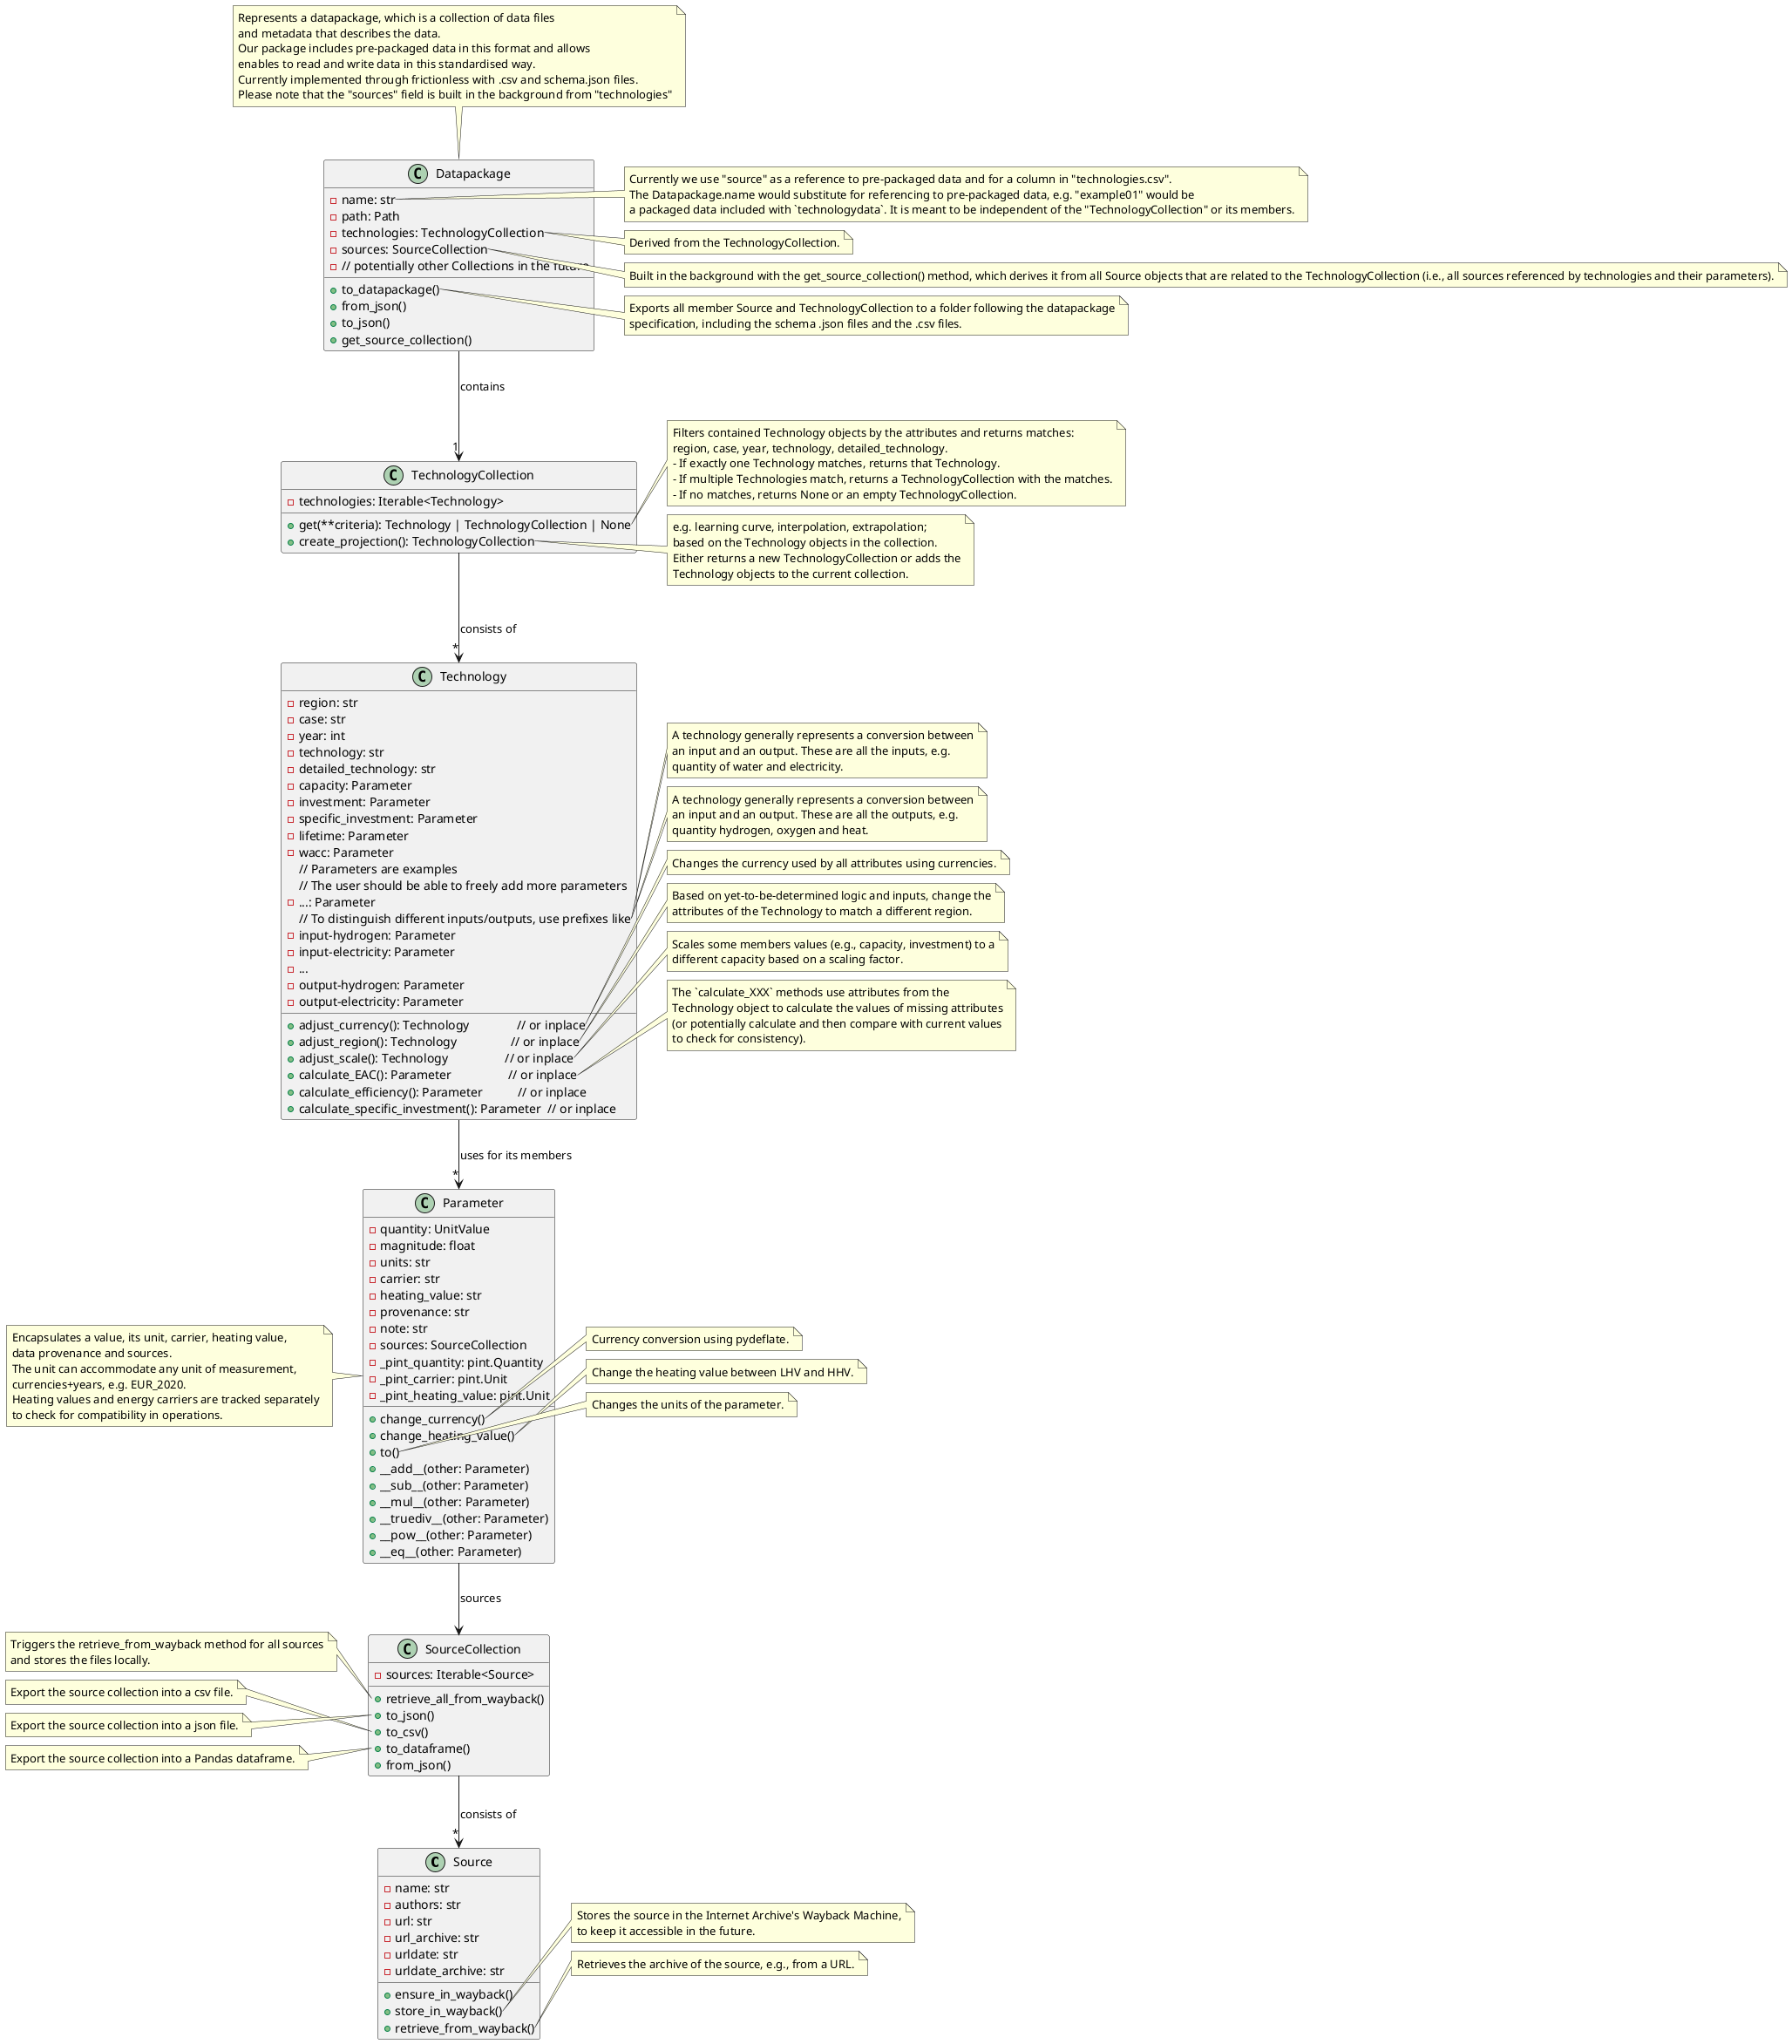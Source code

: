 /'
SPDX-FileCopyrightText: The technology-data authors
SPDX-License-Identifier: MIT
'/

@startuml Class Diagram
class Source {
  - name: str
  - authors: str
  - url: str
  - url_archive: str
  - urldate: str
  - urldate_archive: str

  + ensure_in_wayback()
  + store_in_wayback()
  + retrieve_from_wayback()
}

note right of Source::store_in_wayback
  Stores the source in the Internet Archive's Wayback Machine,
  to keep it accessible in the future.
end note

note right of Source::retrieve_from_wayback
  Retrieves the archive of the source, e.g., from a URL.
end note

class Parameter {
  - quantity: UnitValue
  - magnitude: float
  - units: str
  - carrier: str
  - heating_value: str
  - provenance: str
  - note: str
  - sources: SourceCollection
  - _pint_quantity: pint.Quantity
  - _pint_carrier: pint.Unit
  - _pint_heating_value: pint.Unit

  + change_currency()
  + change_heating_value()
  + to()
  + __add__(other: Parameter)
  + __sub__(other: Parameter)
  + __mul__(other: Parameter)
  + __truediv__(other: Parameter)
  + __pow__(other: Parameter)
  + __eq__(other: Parameter)
}

note left of Parameter
  Encapsulates a value, its unit, carrier, heating value,
  data provenance and sources.
  The unit can accommodate any unit of measurement,
  currencies+years, e.g. EUR_2020.
  Heating values and energy carriers are tracked separately
  to check for compatibility in operations.
end note

note right of Parameter::change_currency()
    Currency conversion using pydeflate.
end note

note right of Parameter::change_heating_value()
    Change the heating value between LHV and HHV.
end note

note right of Parameter::to()
    Changes the units of the parameter.
end note

class Technology {
  - region: str
  - case: str
  - year: int
  - technology: str
  - detailed_technology: str
  - capacity: Parameter
  - investment: Parameter
  - specific_investment: Parameter
  - lifetime: Parameter
  - wacc: Parameter
  // Parameters are examples
  // The user should be able to freely add more parameters
  - ...: Parameter
  // To distinguish different inputs/outputs, use prefixes like
  - input-hydrogen: Parameter
  - input-electricity: Parameter
  - ...
  - output-hydrogen: Parameter
  - output-electricity: Parameter

  + adjust_currency(): Technology               // or inplace
  + adjust_region(): Technology                 // or inplace
  + adjust_scale(): Technology                  // or inplace
  + calculate_EAC(): Parameter                  // or inplace
  + calculate_efficiency(): Parameter           // or inplace
  + calculate_specific_investment(): Parameter  // or inplace
}

note right of Technology::inputs
    A technology generally represents a conversion between
    an input and an output. These are all the inputs, e.g.
    quantity of water and electricity.
end note

note right of Technology::outputs
    A technology generally represents a conversion between
    an input and an output. These are all the outputs, e.g.
    quantity hydrogen, oxygen and heat.
end note

note right of Technology::adjust_currency
  Changes the currency used by all attributes using currencies.
end note

note right of Technology::adjust_region
  Based on yet-to-be-determined logic and inputs, change the
  attributes of the Technology to match a different region.
end note

note right of Technology::adjust_scale
  Scales some members values (e.g., capacity, investment) to a
  different capacity based on a scaling factor.
end note

note right of Technology::calculate_EAC
  The `calculate_XXX` methods use attributes from the
  Technology object to calculate the values of missing attributes
  (or potentially calculate and then compare with current values
  to check for consistency).
end note

class TechnologyCollection {
  - technologies: Iterable<Technology>
  + get(**criteria): Technology | TechnologyCollection | None
  + create_projection(): TechnologyCollection
  ' TODO: Think about more methods here
}

note right of TechnologyCollection::get
  Filters contained Technology objects by the attributes and returns matches:
  region, case, year, technology, detailed_technology.
  - If exactly one Technology matches, returns that Technology.
  - If multiple Technologies match, returns a TechnologyCollection with the matches.
  - If no matches, returns None or an empty TechnologyCollection.
end note

note right of TechnologyCollection::create_projection
  e.g. learning curve, interpolation, extrapolation;
  based on the Technology objects in the collection.
  Either returns a new TechnologyCollection or adds the
  Technology objects to the current collection.
end note

class SourceCollection {
  - sources: Iterable<Source>
  + retrieve_all_from_wayback()
  + to_json()
  + to_csv()
  + to_dataframe()
  + from_json()
}

note left of SourceCollection::retrieve_all_from_wayback
  Triggers the retrieve_from_wayback method for all sources
  and stores the files locally.
end note

note left of SourceCollection::to_csv
  Export the source collection into a csv file.
end note

note left of SourceCollection::to_json
  Export the source collection into a json file.
end note

note left of SourceCollection::to_dataframe
  Export the source collection into a Pandas dataframe.
end note

class Datapackage {
  - name: str
  - path: Path
  - technologies: TechnologyCollection
  - sources: SourceCollection
  - // potentially other Collections in the future
  + to_datapackage()
  + from_json()
  + to_json()
  + get_source_collection()
}

note top of Datapackage
  Represents a datapackage, which is a collection of data files
  and metadata that describes the data.
  Our package includes pre-packaged data in this format and allows
  enables to read and write data in this standardised way.
  Currently implemented through frictionless with .csv and schema.json files.
  Please note that the "sources" field is built in the background from "technologies"
end note

note right of Datapackage::name
  Currently we use "source" as a reference to pre-packaged data and for a column in "technologies.csv".
  The Datapackage.name would substitute for referencing to pre-packaged data, e.g. "example01" would be
  a packaged data included with `technologydata`. It is meant to be independent of the "TechnologyCollection" or its members.
end note

note right of Datapackage::technologies
  Derived from the TechnologyCollection.
end note

note right of Datapackage::sources
  Built in the background with the get_source_collection() method, which derives it from all Source objects that are related to the TechnologyCollection (i.e., all sources referenced by technologies and their parameters).
end note

note right of Datapackage::to_datapackage
  Exports all member Source and TechnologyCollection to a folder following the datapackage
  specification, including the schema .json files and the .csv files.
end note

Parameter --> SourceCollection : sources
Technology --> "*" Parameter : uses for its members
TechnologyCollection --> "*" Technology : consists of
SourceCollection --> "*" Source : consists of
Datapackage --> "1" TechnologyCollection : contains
@enduml
